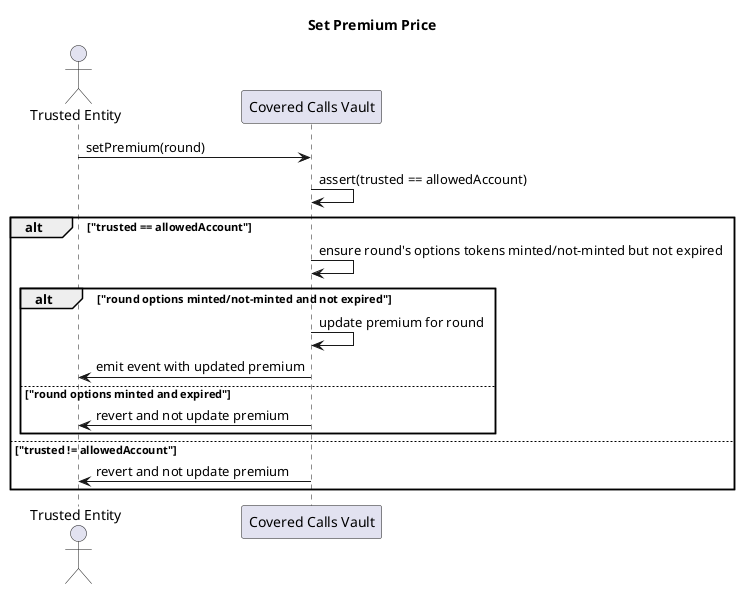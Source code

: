 @startuml "set-premium"

title "Set Premium Price"

actor "Trusted Entity" as trusted
participant "Covered Calls Vault" as vault

trusted -> vault: setPremium(round)
vault -> vault: assert(trusted == allowedAccount)
alt "trusted == allowedAccount"
    vault -> vault: ensure round's options tokens minted/not-minted but not expired
    alt "round options minted/not-minted and not expired"
        vault -> vault: update premium for round
        vault -> trusted: emit event with updated premium
    else "round options minted and expired"
        vault -> trusted: revert and not update premium
    end
else "trusted != allowedAccount"
    vault -> trusted: revert and not update premium
end

@enduml
